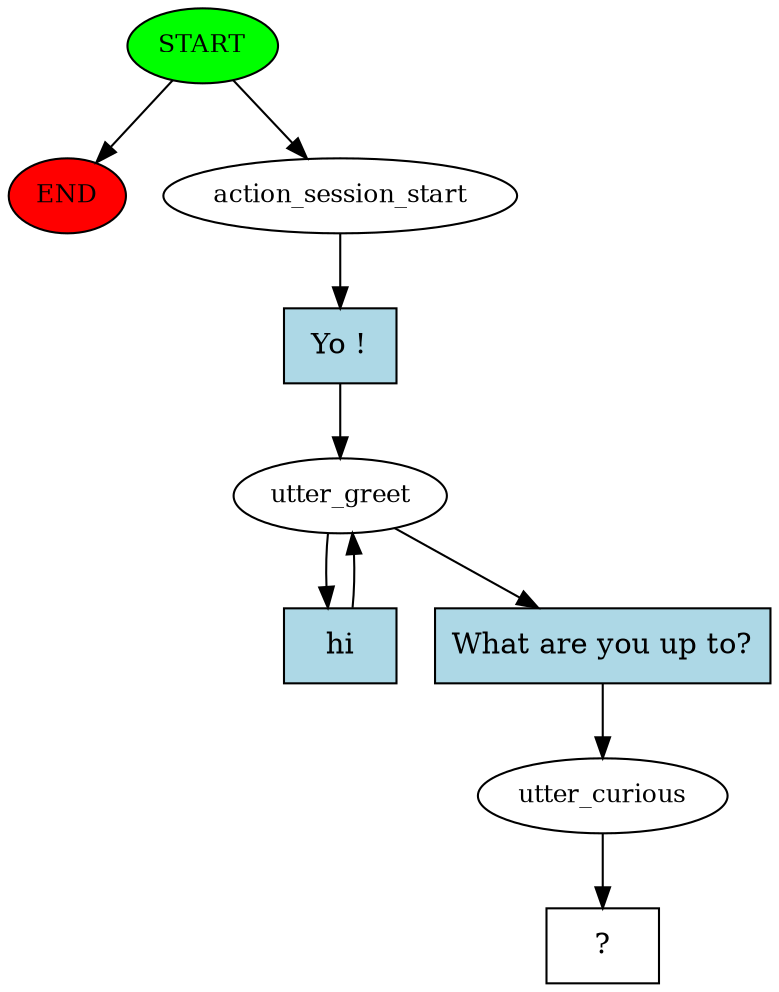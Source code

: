 digraph  {
0 [class="start active", fillcolor=green, fontsize=12, label=START, style=filled];
"-1" [class=end, fillcolor=red, fontsize=12, label=END, style=filled];
1 [class=active, fontsize=12, label=action_session_start];
2 [class=active, fontsize=12, label=utter_greet];
7 [class=active, fontsize=12, label=utter_curious];
8 [class="intent dashed active", label="  ?  ", shape=rect];
9 [class="intent active", fillcolor=lightblue, label="Yo !", shape=rect, style=filled];
10 [class="intent active", fillcolor=lightblue, label=hi, shape=rect, style=filled];
11 [class="intent active", fillcolor=lightblue, label="What are you up to?", shape=rect, style=filled];
0 -> "-1"  [class="", key=NONE, label=""];
0 -> 1  [class=active, key=NONE, label=""];
1 -> 9  [class=active, key=0];
2 -> 10  [class=active, key=0];
2 -> 11  [class=active, key=0];
7 -> 8  [class=active, key=NONE, label=""];
9 -> 2  [class=active, key=0];
10 -> 2  [class=active, key=0];
11 -> 7  [class=active, key=0];
}
